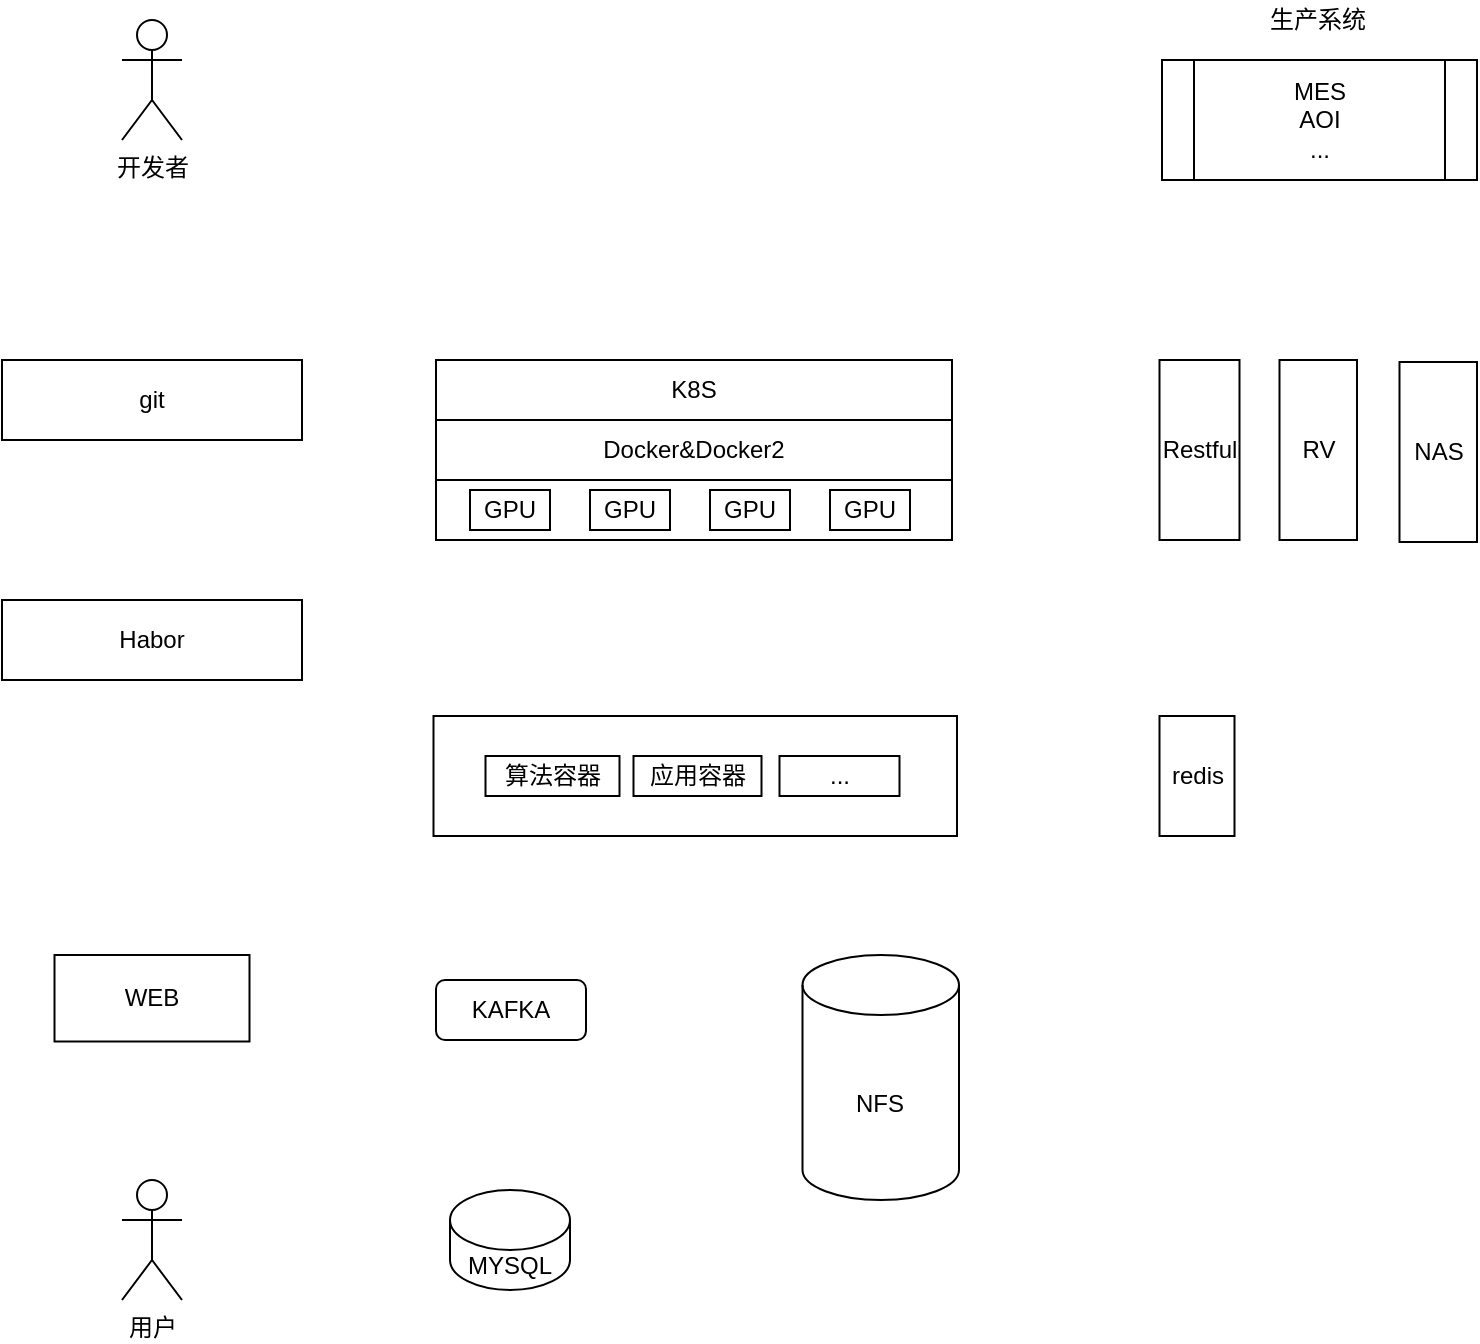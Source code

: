 <mxfile version="13.8.1" type="github">
  <diagram id="BvZ-COXXViEzjNhuf3pY" name="Page-1">
    <mxGraphModel dx="1483" dy="783" grid="1" gridSize="10" guides="1" tooltips="1" connect="1" arrows="1" fold="1" page="1" pageScale="1" pageWidth="827" pageHeight="1169" math="0" shadow="0">
      <root>
        <mxCell id="0" />
        <mxCell id="1" parent="0" />
        <mxCell id="W1T311rMxpBIpC6KNnp8-5" value="K8S" style="rounded=0;whiteSpace=wrap;html=1;" parent="1" vertex="1">
          <mxGeometry x="262" y="219" width="258" height="30" as="geometry" />
        </mxCell>
        <mxCell id="W1T311rMxpBIpC6KNnp8-6" value="Docker&amp;amp;Docker2" style="rounded=0;whiteSpace=wrap;html=1;" parent="1" vertex="1">
          <mxGeometry x="262" y="249" width="258" height="30" as="geometry" />
        </mxCell>
        <mxCell id="sp7kLMGzaN918V7uIGgK-3" value="" style="rounded=0;whiteSpace=wrap;html=1;" vertex="1" parent="1">
          <mxGeometry x="260.75" y="397" width="261.75" height="60" as="geometry" />
        </mxCell>
        <mxCell id="sp7kLMGzaN918V7uIGgK-4" value="算法容器" style="rounded=0;whiteSpace=wrap;html=1;" vertex="1" parent="1">
          <mxGeometry x="286.75" y="417" width="67" height="20" as="geometry" />
        </mxCell>
        <mxCell id="sp7kLMGzaN918V7uIGgK-5" value="应用容器" style="rounded=0;whiteSpace=wrap;html=1;" vertex="1" parent="1">
          <mxGeometry x="360.75" y="417" width="64" height="20" as="geometry" />
        </mxCell>
        <mxCell id="sp7kLMGzaN918V7uIGgK-6" value="NFS" style="shape=cylinder3;whiteSpace=wrap;html=1;boundedLbl=1;backgroundOutline=1;size=15;" vertex="1" parent="1">
          <mxGeometry x="445.25" y="516.5" width="78.25" height="122.5" as="geometry" />
        </mxCell>
        <mxCell id="sp7kLMGzaN918V7uIGgK-7" value="MYSQL" style="shape=cylinder3;whiteSpace=wrap;html=1;boundedLbl=1;backgroundOutline=1;size=15;" vertex="1" parent="1">
          <mxGeometry x="269" y="634" width="60" height="50" as="geometry" />
        </mxCell>
        <mxCell id="sp7kLMGzaN918V7uIGgK-8" value="用户" style="shape=umlActor;verticalLabelPosition=bottom;verticalAlign=top;html=1;outlineConnect=0;" vertex="1" parent="1">
          <mxGeometry x="105" y="629" width="30" height="60" as="geometry" />
        </mxCell>
        <mxCell id="sp7kLMGzaN918V7uIGgK-11" value="KAFKA" style="rounded=1;whiteSpace=wrap;html=1;" vertex="1" parent="1">
          <mxGeometry x="262" y="529" width="75" height="30" as="geometry" />
        </mxCell>
        <mxCell id="sp7kLMGzaN918V7uIGgK-13" value="..." style="rounded=0;whiteSpace=wrap;html=1;" vertex="1" parent="1">
          <mxGeometry x="433.75" y="417" width="60" height="20" as="geometry" />
        </mxCell>
        <mxCell id="sp7kLMGzaN918V7uIGgK-16" value="MES&lt;br&gt;AOI&lt;br&gt;..." style="shape=process;whiteSpace=wrap;html=1;backgroundOutline=1;" vertex="1" parent="1">
          <mxGeometry x="625" y="69" width="157.5" height="60" as="geometry" />
        </mxCell>
        <mxCell id="sp7kLMGzaN918V7uIGgK-20" value="RV" style="rounded=0;whiteSpace=wrap;html=1;" vertex="1" parent="1">
          <mxGeometry x="683.75" y="219" width="38.75" height="90" as="geometry" />
        </mxCell>
        <mxCell id="sp7kLMGzaN918V7uIGgK-21" value="NAS" style="rounded=0;whiteSpace=wrap;html=1;" vertex="1" parent="1">
          <mxGeometry x="743.75" y="220" width="38.75" height="90" as="geometry" />
        </mxCell>
        <mxCell id="sp7kLMGzaN918V7uIGgK-28" value="redis" style="rounded=0;whiteSpace=wrap;html=1;" vertex="1" parent="1">
          <mxGeometry x="623.75" y="397" width="37.5" height="60" as="geometry" />
        </mxCell>
        <mxCell id="sp7kLMGzaN918V7uIGgK-30" value="" style="rounded=0;whiteSpace=wrap;html=1;" vertex="1" parent="1">
          <mxGeometry x="262" y="279" width="258" height="30" as="geometry" />
        </mxCell>
        <mxCell id="sp7kLMGzaN918V7uIGgK-31" value="GPU" style="rounded=0;whiteSpace=wrap;html=1;" vertex="1" parent="1">
          <mxGeometry x="279" y="284" width="40" height="20" as="geometry" />
        </mxCell>
        <mxCell id="sp7kLMGzaN918V7uIGgK-32" value="GPU" style="rounded=0;whiteSpace=wrap;html=1;" vertex="1" parent="1">
          <mxGeometry x="339" y="284" width="40" height="20" as="geometry" />
        </mxCell>
        <mxCell id="sp7kLMGzaN918V7uIGgK-33" value="GPU" style="rounded=0;whiteSpace=wrap;html=1;" vertex="1" parent="1">
          <mxGeometry x="399" y="284" width="40" height="20" as="geometry" />
        </mxCell>
        <mxCell id="sp7kLMGzaN918V7uIGgK-34" value="GPU" style="rounded=0;whiteSpace=wrap;html=1;" vertex="1" parent="1">
          <mxGeometry x="459" y="284" width="40" height="20" as="geometry" />
        </mxCell>
        <mxCell id="sp7kLMGzaN918V7uIGgK-37" value="Habor" style="rounded=0;whiteSpace=wrap;html=1;" vertex="1" parent="1">
          <mxGeometry x="45" y="339" width="150" height="40" as="geometry" />
        </mxCell>
        <mxCell id="sp7kLMGzaN918V7uIGgK-38" value="git" style="rounded=0;whiteSpace=wrap;html=1;" vertex="1" parent="1">
          <mxGeometry x="45" y="219" width="150" height="40" as="geometry" />
        </mxCell>
        <mxCell id="sp7kLMGzaN918V7uIGgK-39" value="开发者" style="shape=umlActor;verticalLabelPosition=bottom;verticalAlign=top;html=1;outlineConnect=0;" vertex="1" parent="1">
          <mxGeometry x="105" y="49" width="30" height="60" as="geometry" />
        </mxCell>
        <mxCell id="sp7kLMGzaN918V7uIGgK-40" value="Restful" style="rounded=0;whiteSpace=wrap;html=1;" vertex="1" parent="1">
          <mxGeometry x="623.75" y="219" width="40" height="90" as="geometry" />
        </mxCell>
        <mxCell id="sp7kLMGzaN918V7uIGgK-41" value="WEB" style="rounded=0;whiteSpace=wrap;html=1;" vertex="1" parent="1">
          <mxGeometry x="71.25" y="516.5" width="97.5" height="43.25" as="geometry" />
        </mxCell>
        <mxCell id="sp7kLMGzaN918V7uIGgK-44" value="生产系统" style="text;html=1;strokeColor=none;fillColor=none;align=center;verticalAlign=middle;whiteSpace=wrap;rounded=0;" vertex="1" parent="1">
          <mxGeometry x="673.13" y="39" width="60" height="20" as="geometry" />
        </mxCell>
      </root>
    </mxGraphModel>
  </diagram>
</mxfile>
